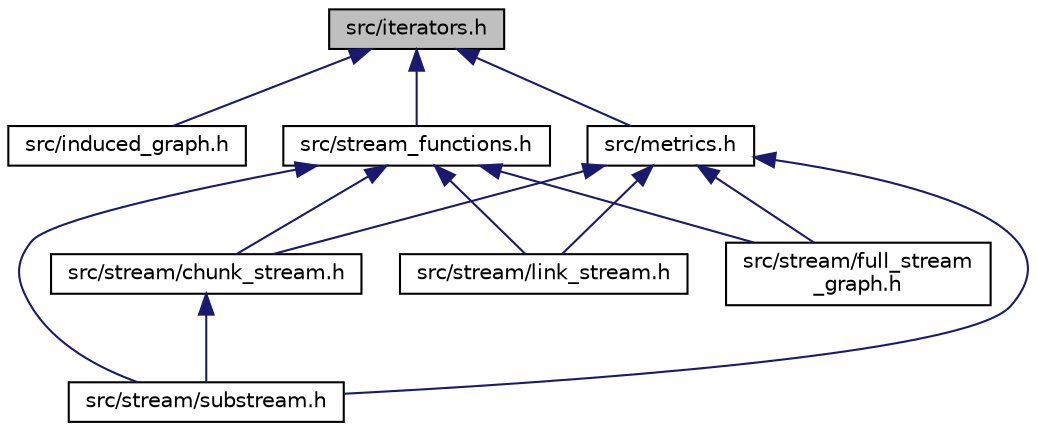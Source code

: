 digraph "src/iterators.h"
{
 // LATEX_PDF_SIZE
  edge [fontname="Helvetica",fontsize="10",labelfontname="Helvetica",labelfontsize="10"];
  node [fontname="Helvetica",fontsize="10",shape=record];
  Node1 [label="src/iterators.h",height=0.2,width=0.4,color="black", fillcolor="grey75", style="filled", fontcolor="black",tooltip="Iterators over nodes, links and time intervals."];
  Node1 -> Node2 [dir="back",color="midnightblue",fontsize="10",style="solid"];
  Node2 [label="src/induced_graph.h",height=0.2,width=0.4,color="black", fillcolor="white", style="filled",URL="$induced__graph_8h.html",tooltip="Functions to get the nodes and links present at a given time in a StreamGraph."];
  Node1 -> Node3 [dir="back",color="midnightblue",fontsize="10",style="solid"];
  Node3 [label="src/metrics.h",height=0.2,width=0.4,color="black", fillcolor="white", style="filled",URL="$metrics_8h.html",tooltip="Functions to compute metrics on a Stream."];
  Node3 -> Node4 [dir="back",color="midnightblue",fontsize="10",style="solid"];
  Node4 [label="src/stream/chunk_stream.h",height=0.2,width=0.4,color="black", fillcolor="white", style="filled",URL="$chunk__stream_8h_source.html",tooltip=" "];
  Node4 -> Node5 [dir="back",color="midnightblue",fontsize="10",style="solid"];
  Node5 [label="src/stream/substream.h",height=0.2,width=0.4,color="black", fillcolor="white", style="filled",URL="$substream_8h_source.html",tooltip=" "];
  Node3 -> Node6 [dir="back",color="midnightblue",fontsize="10",style="solid"];
  Node6 [label="src/stream/full_stream\l_graph.h",height=0.2,width=0.4,color="black", fillcolor="white", style="filled",URL="$full__stream__graph_8h.html",tooltip="A wrapper around a StreamGraph to use it as a Stream. It does not do any transformation on the Stream..."];
  Node3 -> Node7 [dir="back",color="midnightblue",fontsize="10",style="solid"];
  Node7 [label="src/stream/link_stream.h",height=0.2,width=0.4,color="black", fillcolor="white", style="filled",URL="$link__stream_8h_source.html",tooltip=" "];
  Node3 -> Node5 [dir="back",color="midnightblue",fontsize="10",style="solid"];
  Node1 -> Node8 [dir="back",color="midnightblue",fontsize="10",style="solid"];
  Node8 [label="src/stream_functions.h",height=0.2,width=0.4,color="black", fillcolor="white", style="filled",URL="$stream__functions_8h_source.html",tooltip=" "];
  Node8 -> Node4 [dir="back",color="midnightblue",fontsize="10",style="solid"];
  Node8 -> Node6 [dir="back",color="midnightblue",fontsize="10",style="solid"];
  Node8 -> Node7 [dir="back",color="midnightblue",fontsize="10",style="solid"];
  Node8 -> Node5 [dir="back",color="midnightblue",fontsize="10",style="solid"];
}
